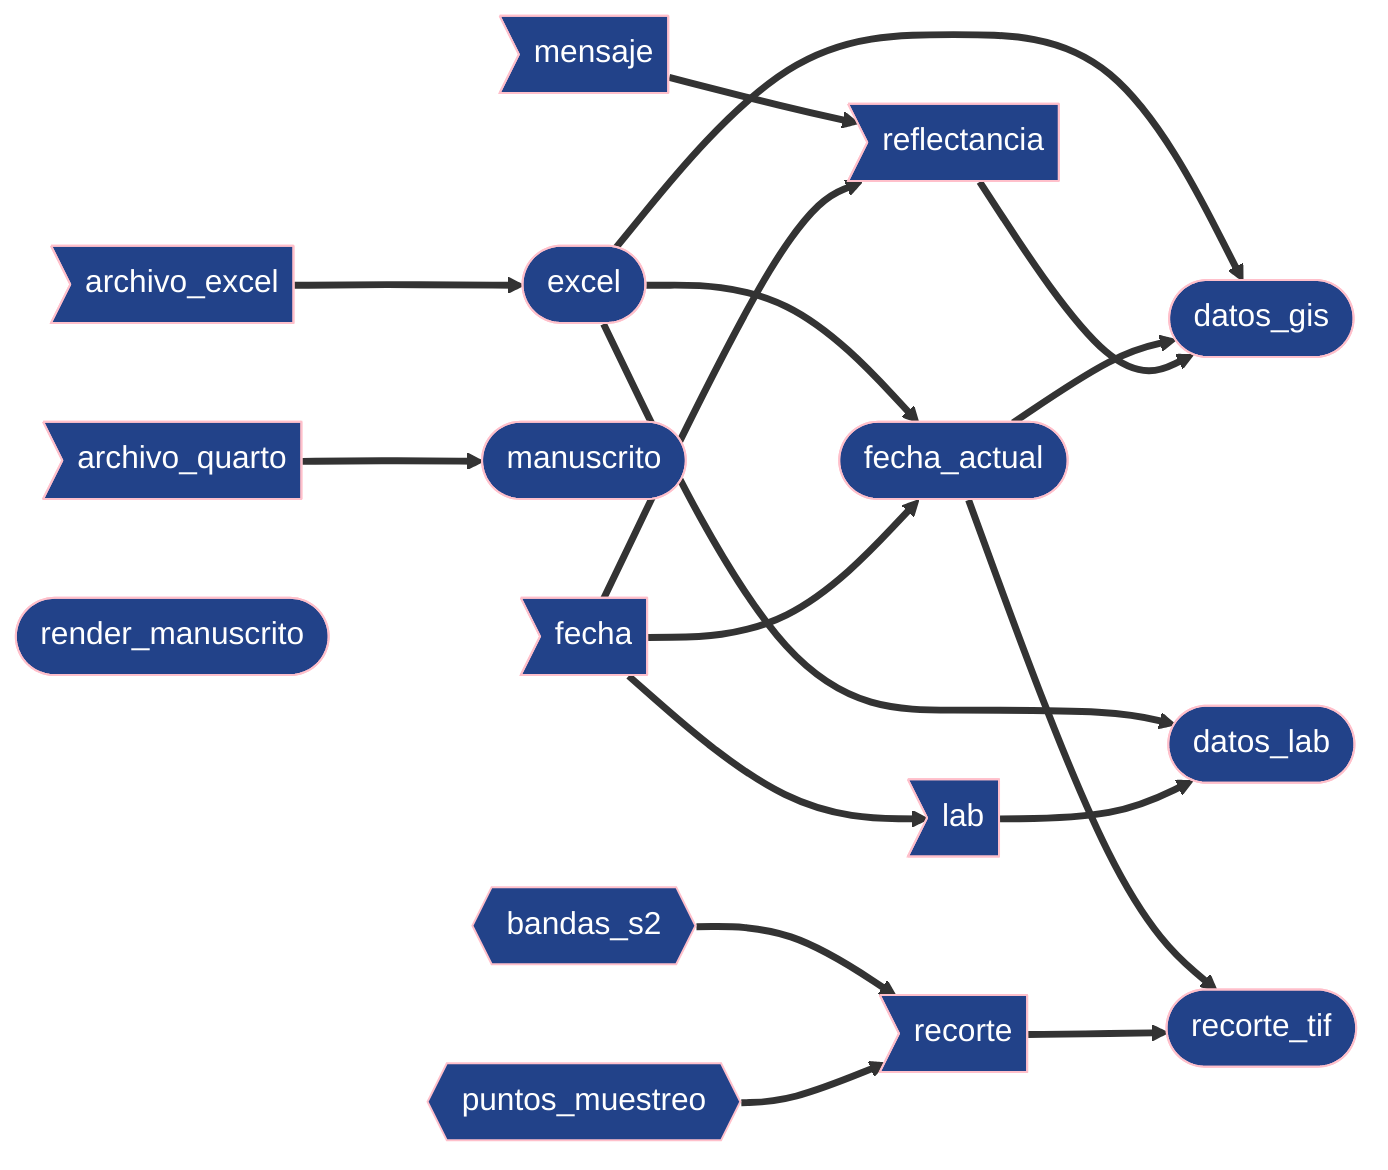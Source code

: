 graph LR
  x2eb57580dd338e28(["excel"]) ==> x75ae8feee719d1e2(["datos_gis"])
  x27cf98eb0536b3cc(["fecha_actual"]) ==> x75ae8feee719d1e2(["datos_gis"])
  x0dc39fa9e42347ba>"reflectancia"] ==> x75ae8feee719d1e2(["datos_gis"])
  x2eb57580dd338e28(["excel"]) ==> x1a91c1978c7a143b(["datos_lab"])
  x38637a02f9b83fc8>"lab"] ==> x1a91c1978c7a143b(["datos_lab"])
  x29bd13377b9e6171>"archivo_excel"] ==> x2eb57580dd338e28(["excel"])
  x2eb57580dd338e28(["excel"]) ==> x27cf98eb0536b3cc(["fecha_actual"])
  xfabd587be49f2fed>"fecha"] ==> x27cf98eb0536b3cc(["fecha_actual"])
  xfabd587be49f2fed>"fecha"] ==> x38637a02f9b83fc8>"lab"]
  xc36834a08989fd92>"archivo_quarto"] ==> x0cceab94dc3cb992(["manuscrito"])
  xc856c5bfddbb40a5{{"bandas_s2"}} ==> xc5ec810879cc40ee>"recorte"]
  x9505d3eeeff3a790{{"puntos_muestreo"}} ==> xc5ec810879cc40ee>"recorte"]
  x27cf98eb0536b3cc(["fecha_actual"]) ==> x4b150ba8dbe4203d(["recorte_tif"])
  xc5ec810879cc40ee>"recorte"] ==> x4b150ba8dbe4203d(["recorte_tif"])
  x3d474db92cf09724>"mensaje"] ==> x0dc39fa9e42347ba>"reflectancia"]
  xfabd587be49f2fed>"fecha"] ==> x0dc39fa9e42347ba>"reflectancia"]
  xcac90a77a625823f(["render_manuscrito"])
  
  classDef default stroke:#FFC0CB,color:#FFFFFF,fill:#224289;